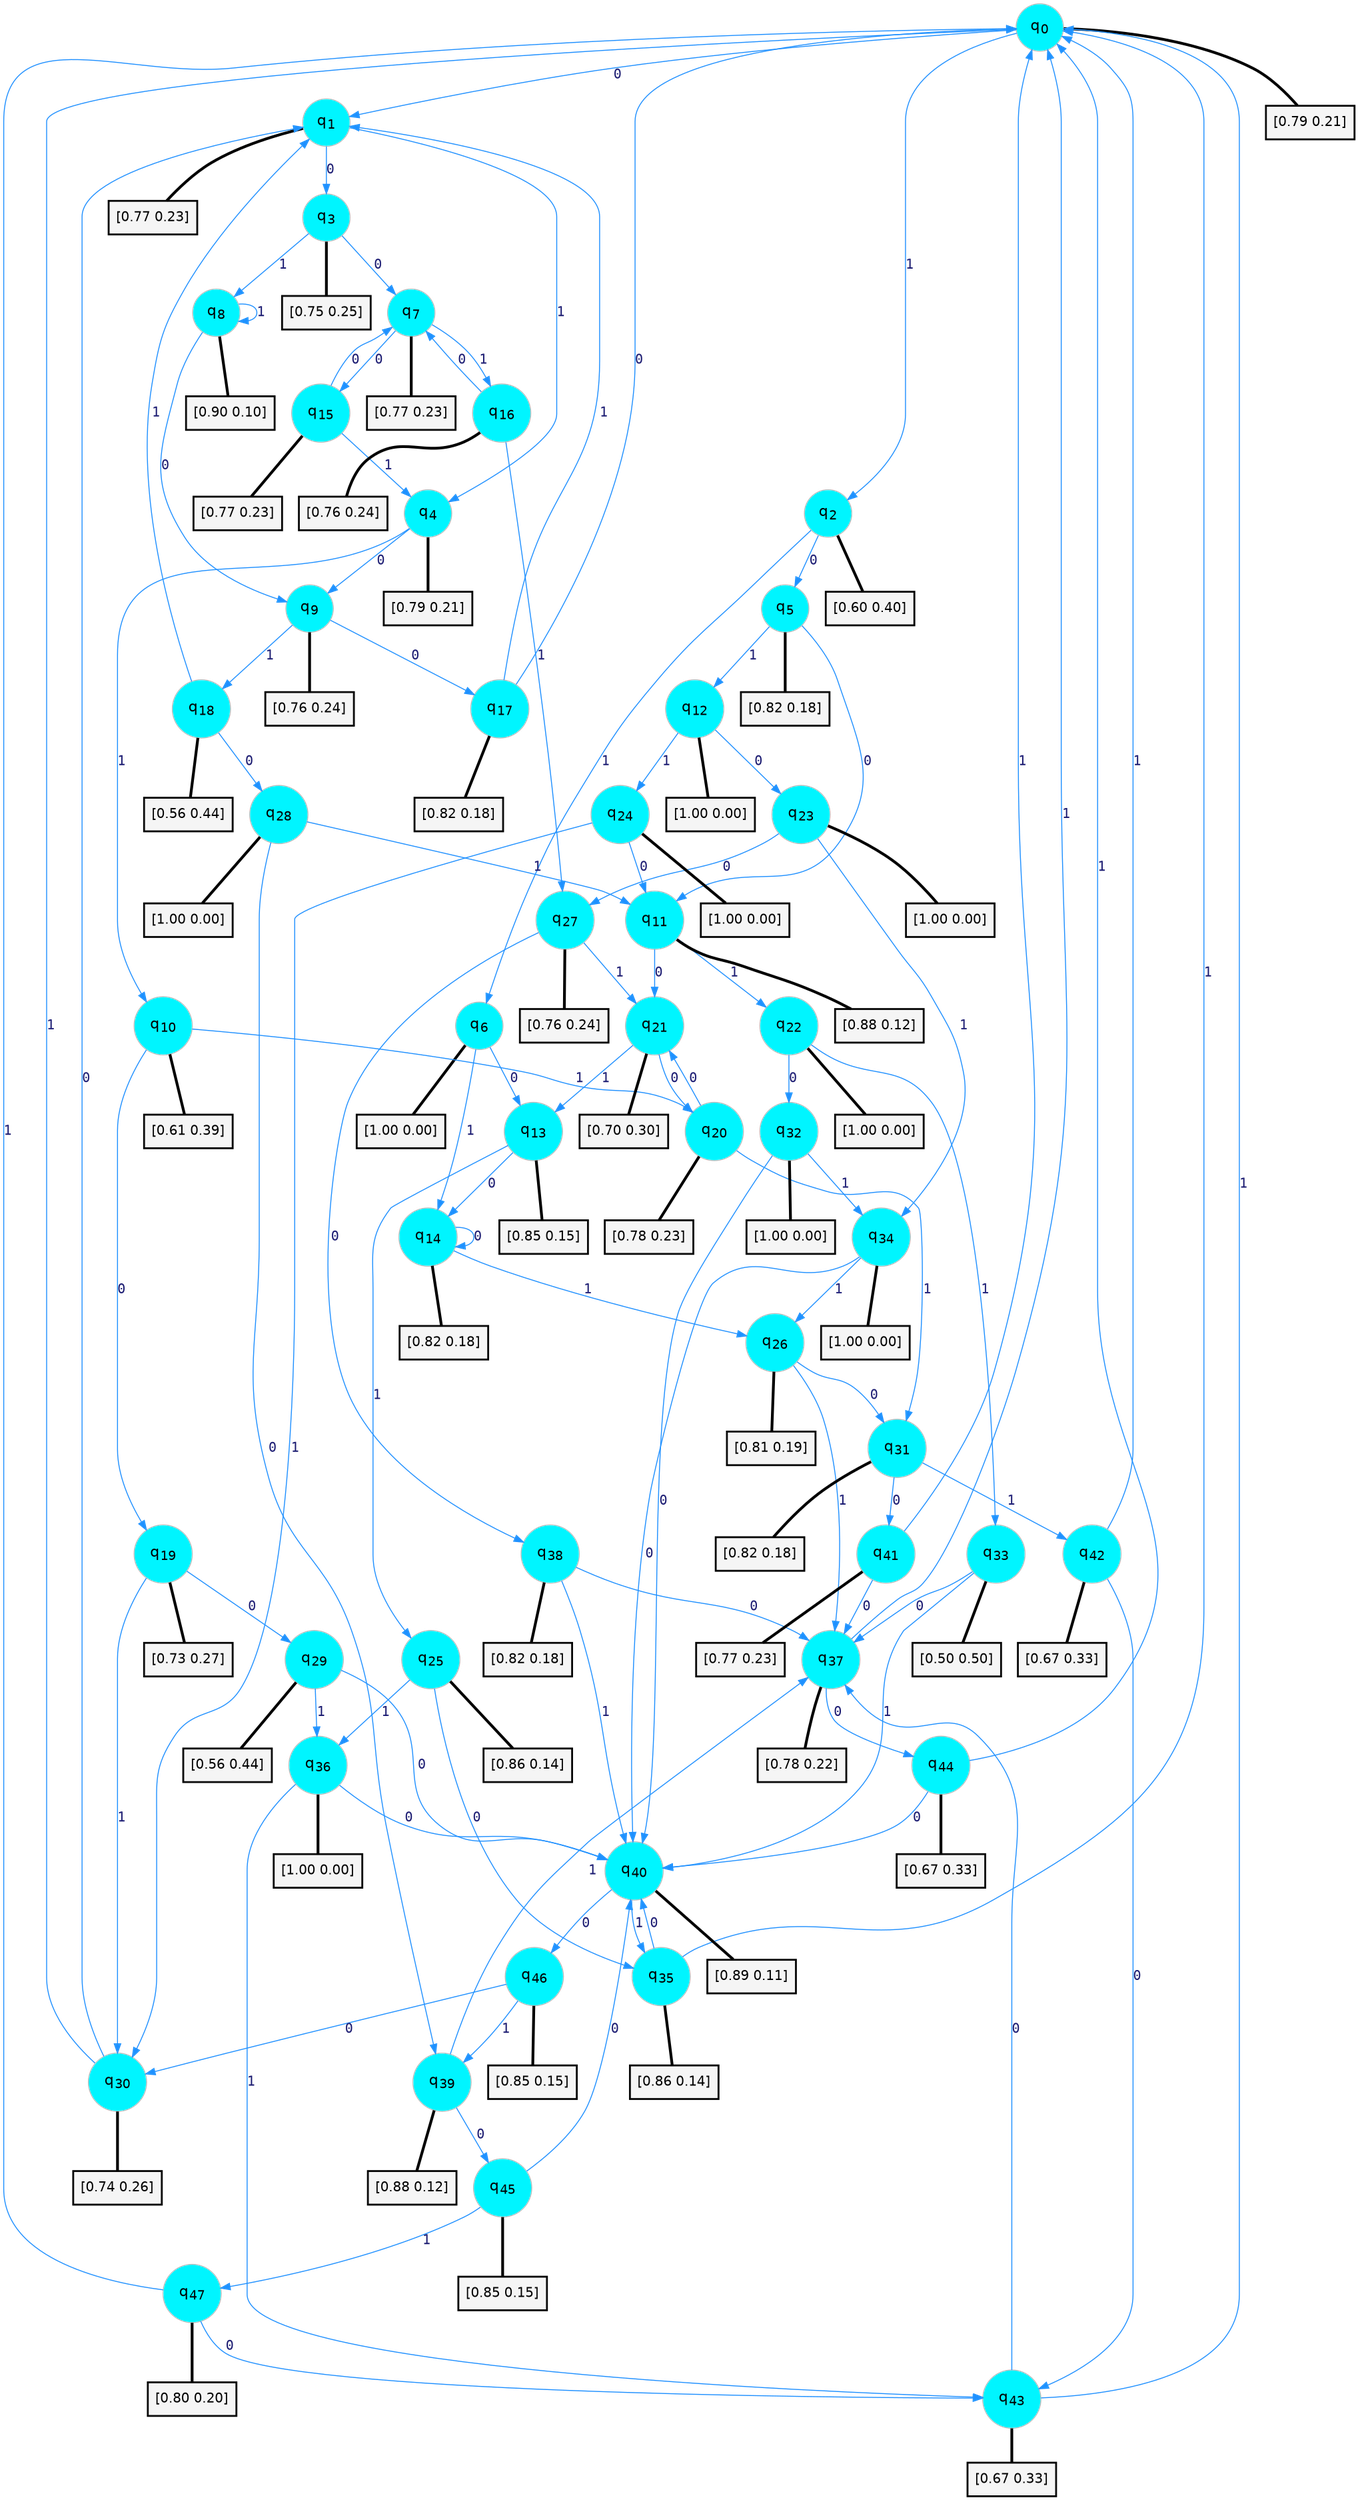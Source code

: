 digraph G {
graph [
bgcolor=transparent, dpi=300, rankdir=TD, size="40,25"];
node [
color=gray, fillcolor=turquoise1, fontcolor=black, fontname=Helvetica, fontsize=16, fontweight=bold, shape=circle, style=filled];
edge [
arrowsize=1, color=dodgerblue1, fontcolor=midnightblue, fontname=courier, fontweight=bold, penwidth=1, style=solid, weight=20];
0[label=<q<SUB>0</SUB>>];
1[label=<q<SUB>1</SUB>>];
2[label=<q<SUB>2</SUB>>];
3[label=<q<SUB>3</SUB>>];
4[label=<q<SUB>4</SUB>>];
5[label=<q<SUB>5</SUB>>];
6[label=<q<SUB>6</SUB>>];
7[label=<q<SUB>7</SUB>>];
8[label=<q<SUB>8</SUB>>];
9[label=<q<SUB>9</SUB>>];
10[label=<q<SUB>10</SUB>>];
11[label=<q<SUB>11</SUB>>];
12[label=<q<SUB>12</SUB>>];
13[label=<q<SUB>13</SUB>>];
14[label=<q<SUB>14</SUB>>];
15[label=<q<SUB>15</SUB>>];
16[label=<q<SUB>16</SUB>>];
17[label=<q<SUB>17</SUB>>];
18[label=<q<SUB>18</SUB>>];
19[label=<q<SUB>19</SUB>>];
20[label=<q<SUB>20</SUB>>];
21[label=<q<SUB>21</SUB>>];
22[label=<q<SUB>22</SUB>>];
23[label=<q<SUB>23</SUB>>];
24[label=<q<SUB>24</SUB>>];
25[label=<q<SUB>25</SUB>>];
26[label=<q<SUB>26</SUB>>];
27[label=<q<SUB>27</SUB>>];
28[label=<q<SUB>28</SUB>>];
29[label=<q<SUB>29</SUB>>];
30[label=<q<SUB>30</SUB>>];
31[label=<q<SUB>31</SUB>>];
32[label=<q<SUB>32</SUB>>];
33[label=<q<SUB>33</SUB>>];
34[label=<q<SUB>34</SUB>>];
35[label=<q<SUB>35</SUB>>];
36[label=<q<SUB>36</SUB>>];
37[label=<q<SUB>37</SUB>>];
38[label=<q<SUB>38</SUB>>];
39[label=<q<SUB>39</SUB>>];
40[label=<q<SUB>40</SUB>>];
41[label=<q<SUB>41</SUB>>];
42[label=<q<SUB>42</SUB>>];
43[label=<q<SUB>43</SUB>>];
44[label=<q<SUB>44</SUB>>];
45[label=<q<SUB>45</SUB>>];
46[label=<q<SUB>46</SUB>>];
47[label=<q<SUB>47</SUB>>];
48[label="[0.79 0.21]", shape=box,fontcolor=black, fontname=Helvetica, fontsize=14, penwidth=2, fillcolor=whitesmoke,color=black];
49[label="[0.77 0.23]", shape=box,fontcolor=black, fontname=Helvetica, fontsize=14, penwidth=2, fillcolor=whitesmoke,color=black];
50[label="[0.60 0.40]", shape=box,fontcolor=black, fontname=Helvetica, fontsize=14, penwidth=2, fillcolor=whitesmoke,color=black];
51[label="[0.75 0.25]", shape=box,fontcolor=black, fontname=Helvetica, fontsize=14, penwidth=2, fillcolor=whitesmoke,color=black];
52[label="[0.79 0.21]", shape=box,fontcolor=black, fontname=Helvetica, fontsize=14, penwidth=2, fillcolor=whitesmoke,color=black];
53[label="[0.82 0.18]", shape=box,fontcolor=black, fontname=Helvetica, fontsize=14, penwidth=2, fillcolor=whitesmoke,color=black];
54[label="[1.00 0.00]", shape=box,fontcolor=black, fontname=Helvetica, fontsize=14, penwidth=2, fillcolor=whitesmoke,color=black];
55[label="[0.77 0.23]", shape=box,fontcolor=black, fontname=Helvetica, fontsize=14, penwidth=2, fillcolor=whitesmoke,color=black];
56[label="[0.90 0.10]", shape=box,fontcolor=black, fontname=Helvetica, fontsize=14, penwidth=2, fillcolor=whitesmoke,color=black];
57[label="[0.76 0.24]", shape=box,fontcolor=black, fontname=Helvetica, fontsize=14, penwidth=2, fillcolor=whitesmoke,color=black];
58[label="[0.61 0.39]", shape=box,fontcolor=black, fontname=Helvetica, fontsize=14, penwidth=2, fillcolor=whitesmoke,color=black];
59[label="[0.88 0.12]", shape=box,fontcolor=black, fontname=Helvetica, fontsize=14, penwidth=2, fillcolor=whitesmoke,color=black];
60[label="[1.00 0.00]", shape=box,fontcolor=black, fontname=Helvetica, fontsize=14, penwidth=2, fillcolor=whitesmoke,color=black];
61[label="[0.85 0.15]", shape=box,fontcolor=black, fontname=Helvetica, fontsize=14, penwidth=2, fillcolor=whitesmoke,color=black];
62[label="[0.82 0.18]", shape=box,fontcolor=black, fontname=Helvetica, fontsize=14, penwidth=2, fillcolor=whitesmoke,color=black];
63[label="[0.77 0.23]", shape=box,fontcolor=black, fontname=Helvetica, fontsize=14, penwidth=2, fillcolor=whitesmoke,color=black];
64[label="[0.76 0.24]", shape=box,fontcolor=black, fontname=Helvetica, fontsize=14, penwidth=2, fillcolor=whitesmoke,color=black];
65[label="[0.82 0.18]", shape=box,fontcolor=black, fontname=Helvetica, fontsize=14, penwidth=2, fillcolor=whitesmoke,color=black];
66[label="[0.56 0.44]", shape=box,fontcolor=black, fontname=Helvetica, fontsize=14, penwidth=2, fillcolor=whitesmoke,color=black];
67[label="[0.73 0.27]", shape=box,fontcolor=black, fontname=Helvetica, fontsize=14, penwidth=2, fillcolor=whitesmoke,color=black];
68[label="[0.78 0.23]", shape=box,fontcolor=black, fontname=Helvetica, fontsize=14, penwidth=2, fillcolor=whitesmoke,color=black];
69[label="[0.70 0.30]", shape=box,fontcolor=black, fontname=Helvetica, fontsize=14, penwidth=2, fillcolor=whitesmoke,color=black];
70[label="[1.00 0.00]", shape=box,fontcolor=black, fontname=Helvetica, fontsize=14, penwidth=2, fillcolor=whitesmoke,color=black];
71[label="[1.00 0.00]", shape=box,fontcolor=black, fontname=Helvetica, fontsize=14, penwidth=2, fillcolor=whitesmoke,color=black];
72[label="[1.00 0.00]", shape=box,fontcolor=black, fontname=Helvetica, fontsize=14, penwidth=2, fillcolor=whitesmoke,color=black];
73[label="[0.86 0.14]", shape=box,fontcolor=black, fontname=Helvetica, fontsize=14, penwidth=2, fillcolor=whitesmoke,color=black];
74[label="[0.81 0.19]", shape=box,fontcolor=black, fontname=Helvetica, fontsize=14, penwidth=2, fillcolor=whitesmoke,color=black];
75[label="[0.76 0.24]", shape=box,fontcolor=black, fontname=Helvetica, fontsize=14, penwidth=2, fillcolor=whitesmoke,color=black];
76[label="[1.00 0.00]", shape=box,fontcolor=black, fontname=Helvetica, fontsize=14, penwidth=2, fillcolor=whitesmoke,color=black];
77[label="[0.56 0.44]", shape=box,fontcolor=black, fontname=Helvetica, fontsize=14, penwidth=2, fillcolor=whitesmoke,color=black];
78[label="[0.74 0.26]", shape=box,fontcolor=black, fontname=Helvetica, fontsize=14, penwidth=2, fillcolor=whitesmoke,color=black];
79[label="[0.82 0.18]", shape=box,fontcolor=black, fontname=Helvetica, fontsize=14, penwidth=2, fillcolor=whitesmoke,color=black];
80[label="[1.00 0.00]", shape=box,fontcolor=black, fontname=Helvetica, fontsize=14, penwidth=2, fillcolor=whitesmoke,color=black];
81[label="[0.50 0.50]", shape=box,fontcolor=black, fontname=Helvetica, fontsize=14, penwidth=2, fillcolor=whitesmoke,color=black];
82[label="[1.00 0.00]", shape=box,fontcolor=black, fontname=Helvetica, fontsize=14, penwidth=2, fillcolor=whitesmoke,color=black];
83[label="[0.86 0.14]", shape=box,fontcolor=black, fontname=Helvetica, fontsize=14, penwidth=2, fillcolor=whitesmoke,color=black];
84[label="[1.00 0.00]", shape=box,fontcolor=black, fontname=Helvetica, fontsize=14, penwidth=2, fillcolor=whitesmoke,color=black];
85[label="[0.78 0.22]", shape=box,fontcolor=black, fontname=Helvetica, fontsize=14, penwidth=2, fillcolor=whitesmoke,color=black];
86[label="[0.82 0.18]", shape=box,fontcolor=black, fontname=Helvetica, fontsize=14, penwidth=2, fillcolor=whitesmoke,color=black];
87[label="[0.88 0.12]", shape=box,fontcolor=black, fontname=Helvetica, fontsize=14, penwidth=2, fillcolor=whitesmoke,color=black];
88[label="[0.89 0.11]", shape=box,fontcolor=black, fontname=Helvetica, fontsize=14, penwidth=2, fillcolor=whitesmoke,color=black];
89[label="[0.77 0.23]", shape=box,fontcolor=black, fontname=Helvetica, fontsize=14, penwidth=2, fillcolor=whitesmoke,color=black];
90[label="[0.67 0.33]", shape=box,fontcolor=black, fontname=Helvetica, fontsize=14, penwidth=2, fillcolor=whitesmoke,color=black];
91[label="[0.67 0.33]", shape=box,fontcolor=black, fontname=Helvetica, fontsize=14, penwidth=2, fillcolor=whitesmoke,color=black];
92[label="[0.67 0.33]", shape=box,fontcolor=black, fontname=Helvetica, fontsize=14, penwidth=2, fillcolor=whitesmoke,color=black];
93[label="[0.85 0.15]", shape=box,fontcolor=black, fontname=Helvetica, fontsize=14, penwidth=2, fillcolor=whitesmoke,color=black];
94[label="[0.85 0.15]", shape=box,fontcolor=black, fontname=Helvetica, fontsize=14, penwidth=2, fillcolor=whitesmoke,color=black];
95[label="[0.80 0.20]", shape=box,fontcolor=black, fontname=Helvetica, fontsize=14, penwidth=2, fillcolor=whitesmoke,color=black];
0->1 [label=0];
0->2 [label=1];
0->48 [arrowhead=none, penwidth=3,color=black];
1->3 [label=0];
1->4 [label=1];
1->49 [arrowhead=none, penwidth=3,color=black];
2->5 [label=0];
2->6 [label=1];
2->50 [arrowhead=none, penwidth=3,color=black];
3->7 [label=0];
3->8 [label=1];
3->51 [arrowhead=none, penwidth=3,color=black];
4->9 [label=0];
4->10 [label=1];
4->52 [arrowhead=none, penwidth=3,color=black];
5->11 [label=0];
5->12 [label=1];
5->53 [arrowhead=none, penwidth=3,color=black];
6->13 [label=0];
6->14 [label=1];
6->54 [arrowhead=none, penwidth=3,color=black];
7->15 [label=0];
7->16 [label=1];
7->55 [arrowhead=none, penwidth=3,color=black];
8->9 [label=0];
8->8 [label=1];
8->56 [arrowhead=none, penwidth=3,color=black];
9->17 [label=0];
9->18 [label=1];
9->57 [arrowhead=none, penwidth=3,color=black];
10->19 [label=0];
10->20 [label=1];
10->58 [arrowhead=none, penwidth=3,color=black];
11->21 [label=0];
11->22 [label=1];
11->59 [arrowhead=none, penwidth=3,color=black];
12->23 [label=0];
12->24 [label=1];
12->60 [arrowhead=none, penwidth=3,color=black];
13->14 [label=0];
13->25 [label=1];
13->61 [arrowhead=none, penwidth=3,color=black];
14->14 [label=0];
14->26 [label=1];
14->62 [arrowhead=none, penwidth=3,color=black];
15->7 [label=0];
15->4 [label=1];
15->63 [arrowhead=none, penwidth=3,color=black];
16->7 [label=0];
16->27 [label=1];
16->64 [arrowhead=none, penwidth=3,color=black];
17->0 [label=0];
17->1 [label=1];
17->65 [arrowhead=none, penwidth=3,color=black];
18->28 [label=0];
18->1 [label=1];
18->66 [arrowhead=none, penwidth=3,color=black];
19->29 [label=0];
19->30 [label=1];
19->67 [arrowhead=none, penwidth=3,color=black];
20->21 [label=0];
20->31 [label=1];
20->68 [arrowhead=none, penwidth=3,color=black];
21->20 [label=0];
21->13 [label=1];
21->69 [arrowhead=none, penwidth=3,color=black];
22->32 [label=0];
22->33 [label=1];
22->70 [arrowhead=none, penwidth=3,color=black];
23->27 [label=0];
23->34 [label=1];
23->71 [arrowhead=none, penwidth=3,color=black];
24->11 [label=0];
24->30 [label=1];
24->72 [arrowhead=none, penwidth=3,color=black];
25->35 [label=0];
25->36 [label=1];
25->73 [arrowhead=none, penwidth=3,color=black];
26->31 [label=0];
26->37 [label=1];
26->74 [arrowhead=none, penwidth=3,color=black];
27->38 [label=0];
27->21 [label=1];
27->75 [arrowhead=none, penwidth=3,color=black];
28->39 [label=0];
28->11 [label=1];
28->76 [arrowhead=none, penwidth=3,color=black];
29->40 [label=0];
29->36 [label=1];
29->77 [arrowhead=none, penwidth=3,color=black];
30->1 [label=0];
30->0 [label=1];
30->78 [arrowhead=none, penwidth=3,color=black];
31->41 [label=0];
31->42 [label=1];
31->79 [arrowhead=none, penwidth=3,color=black];
32->40 [label=0];
32->34 [label=1];
32->80 [arrowhead=none, penwidth=3,color=black];
33->37 [label=0];
33->40 [label=1];
33->81 [arrowhead=none, penwidth=3,color=black];
34->40 [label=0];
34->26 [label=1];
34->82 [arrowhead=none, penwidth=3,color=black];
35->40 [label=0];
35->0 [label=1];
35->83 [arrowhead=none, penwidth=3,color=black];
36->40 [label=0];
36->43 [label=1];
36->84 [arrowhead=none, penwidth=3,color=black];
37->44 [label=0];
37->0 [label=1];
37->85 [arrowhead=none, penwidth=3,color=black];
38->37 [label=0];
38->40 [label=1];
38->86 [arrowhead=none, penwidth=3,color=black];
39->45 [label=0];
39->37 [label=1];
39->87 [arrowhead=none, penwidth=3,color=black];
40->46 [label=0];
40->35 [label=1];
40->88 [arrowhead=none, penwidth=3,color=black];
41->37 [label=0];
41->0 [label=1];
41->89 [arrowhead=none, penwidth=3,color=black];
42->43 [label=0];
42->0 [label=1];
42->90 [arrowhead=none, penwidth=3,color=black];
43->37 [label=0];
43->0 [label=1];
43->91 [arrowhead=none, penwidth=3,color=black];
44->40 [label=0];
44->0 [label=1];
44->92 [arrowhead=none, penwidth=3,color=black];
45->40 [label=0];
45->47 [label=1];
45->93 [arrowhead=none, penwidth=3,color=black];
46->30 [label=0];
46->39 [label=1];
46->94 [arrowhead=none, penwidth=3,color=black];
47->43 [label=0];
47->0 [label=1];
47->95 [arrowhead=none, penwidth=3,color=black];
}
